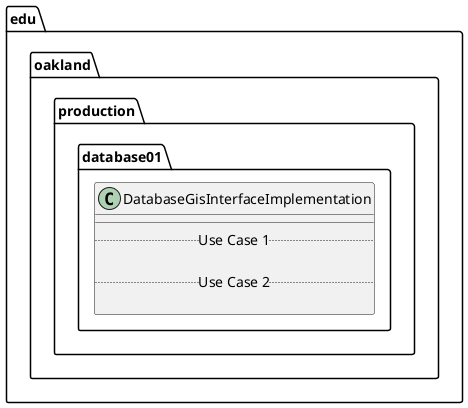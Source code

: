 @startuml DatabaseGisInterfaceImplementation

package edu.oakland.production.database01 {
    class DatabaseGisInterfaceImplementation {
        __
        .. Use Case 1 ..

        .. Use Case 2 ..

    }
}

@enduml